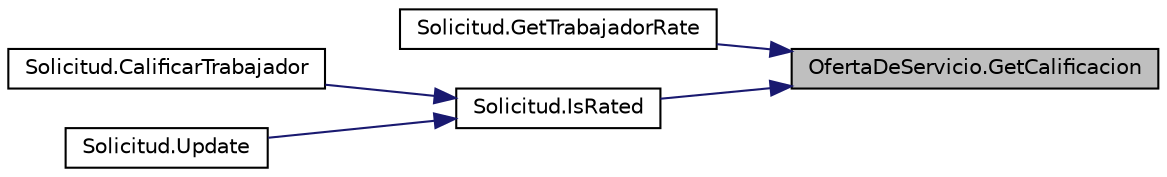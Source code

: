 digraph "OfertaDeServicio.GetCalificacion"
{
 // INTERACTIVE_SVG=YES
 // LATEX_PDF_SIZE
  edge [fontname="Helvetica",fontsize="10",labelfontname="Helvetica",labelfontsize="10"];
  node [fontname="Helvetica",fontsize="10",shape=record];
  rankdir="RL";
  Node1 [label="OfertaDeServicio.GetCalificacion",height=0.2,width=0.4,color="black", fillcolor="grey75", style="filled", fontcolor="black",tooltip="Método para obtener la calificación dada a la oferta tras ser finalizada."];
  Node1 -> Node2 [dir="back",color="midnightblue",fontsize="10",style="solid",fontname="Helvetica"];
  Node2 [label="Solicitud.GetTrabajadorRate",height=0.2,width=0.4,color="black", fillcolor="white", style="filled",URL="$classSolicitud.html#a7ca229dec82153a49889280810342fc5",tooltip="Método para obtener el promedio de calificación de un trabajador."];
  Node1 -> Node3 [dir="back",color="midnightblue",fontsize="10",style="solid",fontname="Helvetica"];
  Node3 [label="Solicitud.IsRated",height=0.2,width=0.4,color="black", fillcolor="white", style="filled",URL="$classSolicitud.html#a8349db017e45ee12e6fbcd60a85b503e",tooltip="Método para conocer si una oferta fue calificada."];
  Node3 -> Node4 [dir="back",color="midnightblue",fontsize="10",style="solid",fontname="Helvetica"];
  Node4 [label="Solicitud.CalificarTrabajador",height=0.2,width=0.4,color="black", fillcolor="white", style="filled",URL="$classSolicitud.html#a9e4791332407be38cded2c602eaabe4c",tooltip="Método para calificar un trabajador."];
  Node3 -> Node5 [dir="back",color="midnightblue",fontsize="10",style="solid",fontname="Helvetica"];
  Node5 [label="Solicitud.Update",height=0.2,width=0.4,color="black", fillcolor="white", style="filled",URL="$classSolicitud.html#a856d7dd874dcc3a81bae9baaf19809ad",tooltip="Método para actualizar una calificación en caso que se haga dentro del plazo. Si excede la fecha lími..."];
}
